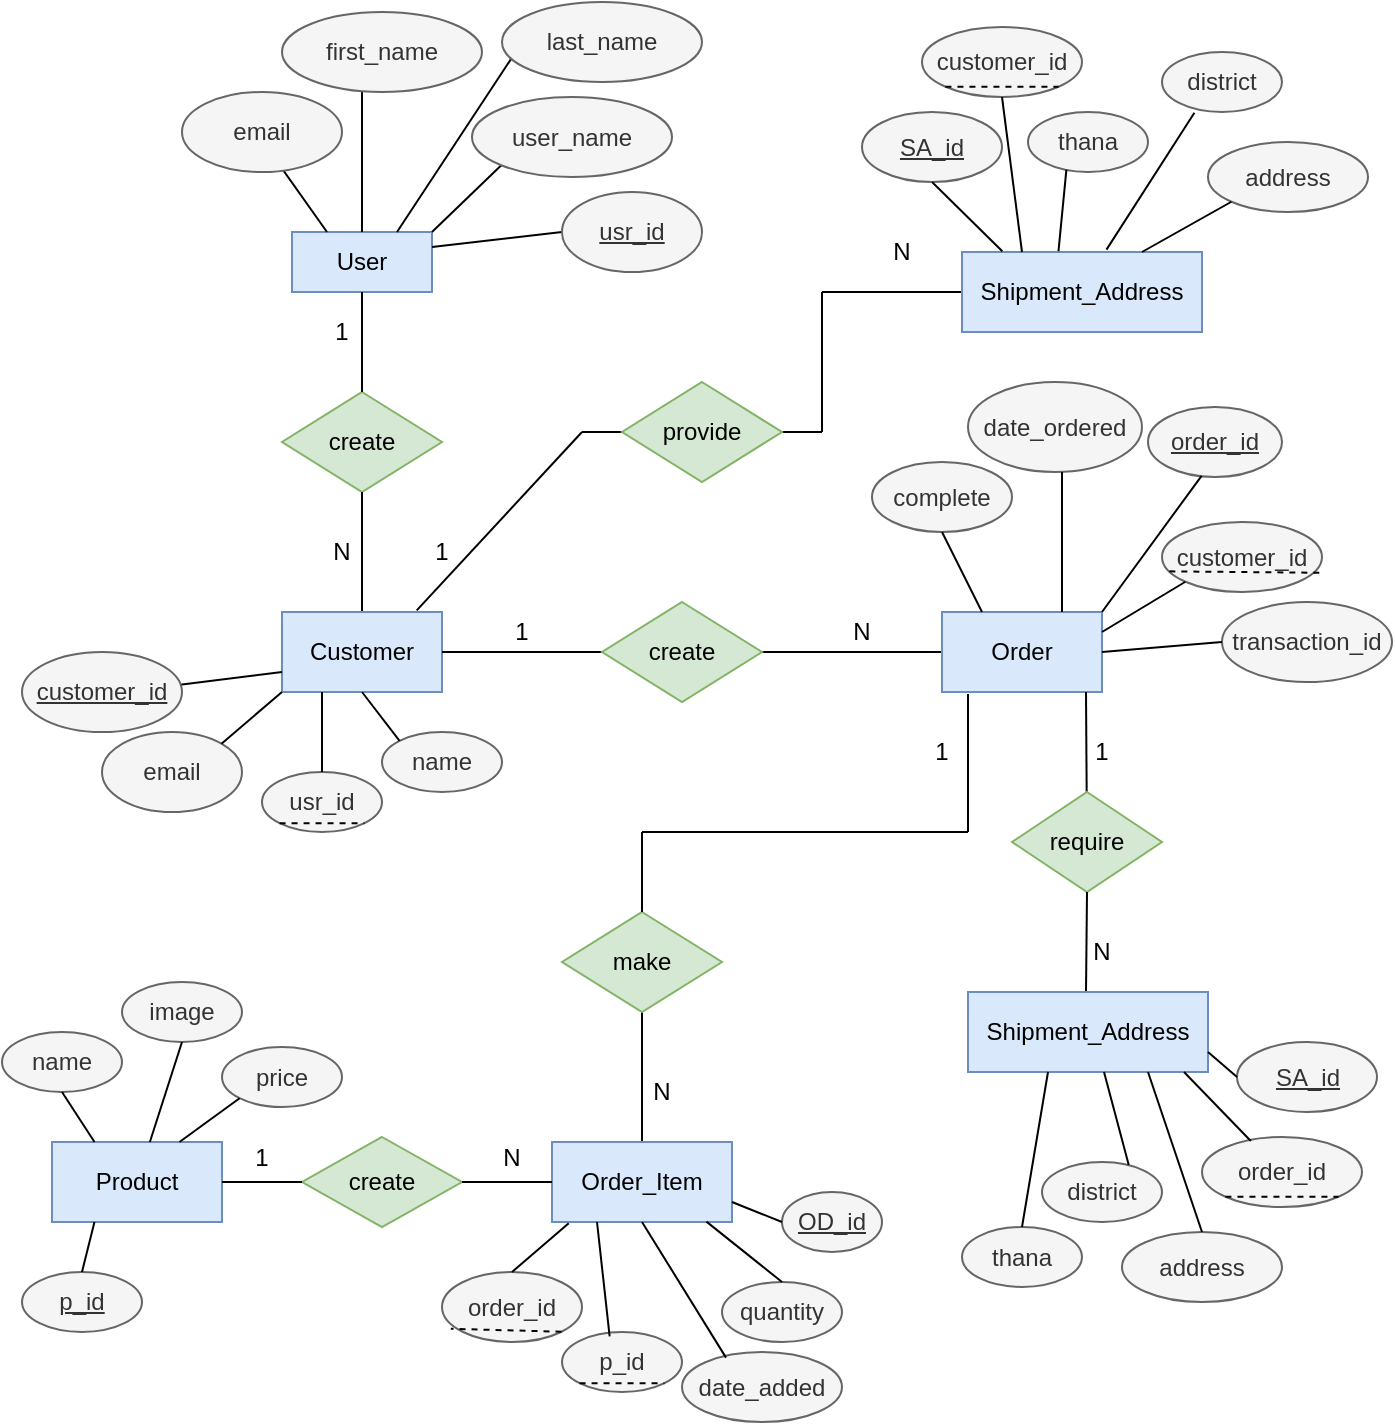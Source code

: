 <mxfile version="13.4.1" type="device"><diagram id="MTfT78gvkLOIhLYotjMq" name="Page-1"><mxGraphModel dx="2207" dy="617" grid="1" gridSize="10" guides="1" tooltips="1" connect="1" arrows="1" fold="1" page="1" pageScale="1" pageWidth="1169" pageHeight="827" math="0" shadow="0"><root><mxCell id="0"/><mxCell id="1" parent="0"/><mxCell id="4r7Ci570zD2fC2gwGrl5-1" value="User" style="rounded=0;whiteSpace=wrap;html=1;fillColor=#dae8fc;strokeColor=#6c8ebf;" parent="1" vertex="1"><mxGeometry x="65" y="140" width="70" height="30" as="geometry"/></mxCell><mxCell id="4r7Ci570zD2fC2gwGrl5-2" value="" style="endArrow=none;html=1;entryX=0;entryY=1;entryDx=0;entryDy=0;exitX=1;exitY=0;exitDx=0;exitDy=0;" parent="1" source="4r7Ci570zD2fC2gwGrl5-1" target="4r7Ci570zD2fC2gwGrl5-3" edge="1"><mxGeometry width="50" height="50" relative="1" as="geometry"><mxPoint x="110" y="120" as="sourcePoint"/><mxPoint x="160" y="100" as="targetPoint"/></mxGeometry></mxCell><mxCell id="4r7Ci570zD2fC2gwGrl5-3" value="user_name" style="ellipse;whiteSpace=wrap;html=1;fillColor=#f5f5f5;strokeColor=#666666;fontColor=#333333;" parent="1" vertex="1"><mxGeometry x="155" y="72.5" width="100" height="40" as="geometry"/></mxCell><mxCell id="4r7Ci570zD2fC2gwGrl5-4" value="" style="endArrow=none;html=1;exitX=0.5;exitY=0;exitDx=0;exitDy=0;" parent="1" source="4r7Ci570zD2fC2gwGrl5-1" edge="1"><mxGeometry width="50" height="50" relative="1" as="geometry"><mxPoint x="400" y="240" as="sourcePoint"/><mxPoint x="100" y="60" as="targetPoint"/></mxGeometry></mxCell><mxCell id="4r7Ci570zD2fC2gwGrl5-5" value="first_name" style="ellipse;whiteSpace=wrap;html=1;fillColor=#f5f5f5;strokeColor=#666666;fontColor=#333333;" parent="1" vertex="1"><mxGeometry x="60" y="30" width="100" height="40" as="geometry"/></mxCell><mxCell id="4r7Ci570zD2fC2gwGrl5-6" value="" style="endArrow=none;html=1;exitX=0.75;exitY=0;exitDx=0;exitDy=0;" parent="1" source="4r7Ci570zD2fC2gwGrl5-1" edge="1"><mxGeometry width="50" height="50" relative="1" as="geometry"><mxPoint x="100" y="120" as="sourcePoint"/><mxPoint x="190" y="30" as="targetPoint"/></mxGeometry></mxCell><mxCell id="4r7Ci570zD2fC2gwGrl5-7" value="last_name" style="ellipse;whiteSpace=wrap;html=1;fillColor=#f5f5f5;strokeColor=#666666;fontColor=#333333;" parent="1" vertex="1"><mxGeometry x="170" y="25" width="100" height="40" as="geometry"/></mxCell><mxCell id="4r7Ci570zD2fC2gwGrl5-8" value="" style="endArrow=none;html=1;exitX=0.25;exitY=0;exitDx=0;exitDy=0;" parent="1" source="4r7Ci570zD2fC2gwGrl5-1" edge="1"><mxGeometry width="50" height="50" relative="1" as="geometry"><mxPoint x="400" y="240" as="sourcePoint"/><mxPoint x="40" y="80" as="targetPoint"/></mxGeometry></mxCell><mxCell id="4r7Ci570zD2fC2gwGrl5-9" value="email" style="ellipse;whiteSpace=wrap;html=1;fillColor=#f5f5f5;strokeColor=#666666;fontColor=#333333;" parent="1" vertex="1"><mxGeometry x="10" y="70" width="80" height="40" as="geometry"/></mxCell><mxCell id="4r7Ci570zD2fC2gwGrl5-11" value="create" style="rhombus;whiteSpace=wrap;html=1;fillColor=#d5e8d4;strokeColor=#82b366;" parent="1" vertex="1"><mxGeometry x="60" y="220" width="80" height="50" as="geometry"/></mxCell><mxCell id="4r7Ci570zD2fC2gwGrl5-13" value="" style="endArrow=none;html=1;entryX=0.5;entryY=1;entryDx=0;entryDy=0;" parent="1" target="4r7Ci570zD2fC2gwGrl5-11" edge="1"><mxGeometry width="50" height="50" relative="1" as="geometry"><mxPoint x="100" y="340" as="sourcePoint"/><mxPoint x="120" y="290" as="targetPoint"/></mxGeometry></mxCell><mxCell id="4r7Ci570zD2fC2gwGrl5-14" value="Customer" style="rounded=0;whiteSpace=wrap;html=1;fillColor=#dae8fc;strokeColor=#6c8ebf;" parent="1" vertex="1"><mxGeometry x="60" y="330" width="80" height="40" as="geometry"/></mxCell><mxCell id="4r7Ci570zD2fC2gwGrl5-15" value="" style="endArrow=none;html=1;exitX=1;exitY=0.25;exitDx=0;exitDy=0;" parent="1" source="4r7Ci570zD2fC2gwGrl5-1" edge="1"><mxGeometry width="50" height="50" relative="1" as="geometry"><mxPoint x="140" y="180" as="sourcePoint"/><mxPoint x="200" y="140" as="targetPoint"/></mxGeometry></mxCell><mxCell id="4r7Ci570zD2fC2gwGrl5-16" value="&lt;u&gt;usr_id&lt;/u&gt;" style="ellipse;whiteSpace=wrap;html=1;fillColor=#f5f5f5;strokeColor=#666666;fontColor=#333333;" parent="1" vertex="1"><mxGeometry x="200" y="120" width="70" height="40" as="geometry"/></mxCell><mxCell id="4r7Ci570zD2fC2gwGrl5-123" value="1" style="text;html=1;strokeColor=none;fillColor=none;align=center;verticalAlign=middle;whiteSpace=wrap;rounded=0;" parent="1" vertex="1"><mxGeometry x="120" y="290" width="40" height="20" as="geometry"/></mxCell><mxCell id="4r7Ci570zD2fC2gwGrl5-24" value="N" style="text;html=1;strokeColor=none;fillColor=none;align=center;verticalAlign=middle;whiteSpace=wrap;rounded=0;" parent="1" vertex="1"><mxGeometry x="70" y="290" width="40" height="20" as="geometry"/></mxCell><mxCell id="4r7Ci570zD2fC2gwGrl5-25" value="usr_id" style="ellipse;whiteSpace=wrap;html=1;fillColor=#f5f5f5;strokeColor=#666666;fontColor=#333333;" parent="1" vertex="1"><mxGeometry x="50" y="410" width="60" height="30" as="geometry"/></mxCell><mxCell id="4r7Ci570zD2fC2gwGrl5-26" value="name" style="ellipse;whiteSpace=wrap;html=1;fillColor=#f5f5f5;strokeColor=#666666;fontColor=#333333;" parent="1" vertex="1"><mxGeometry x="110" y="390" width="60" height="30" as="geometry"/></mxCell><mxCell id="4r7Ci570zD2fC2gwGrl5-28" value="" style="endArrow=none;dashed=1;html=1;entryX=1;entryY=1;entryDx=0;entryDy=0;exitX=0;exitY=1;exitDx=0;exitDy=0;" parent="1" source="4r7Ci570zD2fC2gwGrl5-25" target="4r7Ci570zD2fC2gwGrl5-25" edge="1"><mxGeometry width="50" height="50" relative="1" as="geometry"><mxPoint x="40" y="440" as="sourcePoint"/><mxPoint x="90" y="440" as="targetPoint"/></mxGeometry></mxCell><mxCell id="4r7Ci570zD2fC2gwGrl5-29" value="" style="endArrow=none;html=1;entryX=0.25;entryY=1;entryDx=0;entryDy=0;exitX=0.5;exitY=0;exitDx=0;exitDy=0;" parent="1" source="4r7Ci570zD2fC2gwGrl5-25" target="4r7Ci570zD2fC2gwGrl5-14" edge="1"><mxGeometry width="50" height="50" relative="1" as="geometry"><mxPoint x="400" y="340" as="sourcePoint"/><mxPoint x="450" y="290" as="targetPoint"/></mxGeometry></mxCell><mxCell id="4r7Ci570zD2fC2gwGrl5-30" value="" style="endArrow=none;html=1;entryX=0.5;entryY=1;entryDx=0;entryDy=0;exitX=0;exitY=0;exitDx=0;exitDy=0;" parent="1" source="4r7Ci570zD2fC2gwGrl5-26" target="4r7Ci570zD2fC2gwGrl5-14" edge="1"><mxGeometry width="50" height="50" relative="1" as="geometry"><mxPoint x="90" y="420" as="sourcePoint"/><mxPoint x="140" y="370" as="targetPoint"/></mxGeometry></mxCell><mxCell id="4r7Ci570zD2fC2gwGrl5-31" value="email" style="ellipse;whiteSpace=wrap;html=1;fillColor=#f5f5f5;strokeColor=#666666;fontColor=#333333;" parent="1" vertex="1"><mxGeometry x="-30" y="390" width="70" height="40" as="geometry"/></mxCell><mxCell id="4r7Ci570zD2fC2gwGrl5-32" value="" style="endArrow=none;html=1;entryX=0;entryY=1;entryDx=0;entryDy=0;exitX=1;exitY=0;exitDx=0;exitDy=0;" parent="1" source="4r7Ci570zD2fC2gwGrl5-31" target="4r7Ci570zD2fC2gwGrl5-14" edge="1"><mxGeometry width="50" height="50" relative="1" as="geometry"><mxPoint x="400" y="340" as="sourcePoint"/><mxPoint x="450" y="290" as="targetPoint"/></mxGeometry></mxCell><mxCell id="4r7Ci570zD2fC2gwGrl5-33" value="" style="endArrow=none;html=1;entryX=1;entryY=0.5;entryDx=0;entryDy=0;" parent="1" target="4r7Ci570zD2fC2gwGrl5-14" edge="1"><mxGeometry width="50" height="50" relative="1" as="geometry"><mxPoint x="400" y="350" as="sourcePoint"/><mxPoint x="450" y="390" as="targetPoint"/></mxGeometry></mxCell><mxCell id="4r7Ci570zD2fC2gwGrl5-34" value="create" style="rhombus;whiteSpace=wrap;html=1;fillColor=#d5e8d4;strokeColor=#82b366;" parent="1" vertex="1"><mxGeometry x="220" y="325" width="80" height="50" as="geometry"/></mxCell><mxCell id="4r7Ci570zD2fC2gwGrl5-35" value="1" style="text;html=1;strokeColor=none;fillColor=none;align=center;verticalAlign=middle;whiteSpace=wrap;rounded=0;" parent="1" vertex="1"><mxGeometry x="160" y="330" width="40" height="20" as="geometry"/></mxCell><mxCell id="4r7Ci570zD2fC2gwGrl5-36" value="N" style="text;html=1;strokeColor=none;fillColor=none;align=center;verticalAlign=middle;whiteSpace=wrap;rounded=0;" parent="1" vertex="1"><mxGeometry x="330" y="330" width="40" height="20" as="geometry"/></mxCell><mxCell id="4r7Ci570zD2fC2gwGrl5-37" value="Order" style="rounded=0;whiteSpace=wrap;html=1;fillColor=#dae8fc;strokeColor=#6c8ebf;" parent="1" vertex="1"><mxGeometry x="390" y="330" width="80" height="40" as="geometry"/></mxCell><mxCell id="4r7Ci570zD2fC2gwGrl5-38" value="" style="endArrow=none;html=1;entryX=0;entryY=0.75;entryDx=0;entryDy=0;" parent="1" target="4r7Ci570zD2fC2gwGrl5-14" edge="1"><mxGeometry width="50" height="50" relative="1" as="geometry"><mxPoint x="-20" y="370" as="sourcePoint"/><mxPoint x="450" y="390" as="targetPoint"/></mxGeometry></mxCell><mxCell id="4r7Ci570zD2fC2gwGrl5-39" value="&lt;u&gt;customer_id&lt;/u&gt;" style="ellipse;whiteSpace=wrap;html=1;fillColor=#f5f5f5;strokeColor=#666666;fontColor=#333333;" parent="1" vertex="1"><mxGeometry x="-70" y="350" width="80" height="40" as="geometry"/></mxCell><mxCell id="4r7Ci570zD2fC2gwGrl5-40" value="customer_id" style="ellipse;whiteSpace=wrap;html=1;fillColor=#f5f5f5;strokeColor=#666666;fontColor=#333333;" parent="1" vertex="1"><mxGeometry x="500" y="285" width="80" height="35" as="geometry"/></mxCell><mxCell id="4r7Ci570zD2fC2gwGrl5-41" value="" style="endArrow=none;dashed=1;html=1;entryX=0.983;entryY=0.725;entryDx=0;entryDy=0;entryPerimeter=0;exitX=0.046;exitY=0.705;exitDx=0;exitDy=0;exitPerimeter=0;" parent="1" source="4r7Ci570zD2fC2gwGrl5-40" target="4r7Ci570zD2fC2gwGrl5-40" edge="1"><mxGeometry width="50" height="50" relative="1" as="geometry"><mxPoint x="400" y="340" as="sourcePoint"/><mxPoint x="450" y="290" as="targetPoint"/></mxGeometry></mxCell><mxCell id="4r7Ci570zD2fC2gwGrl5-42" value="" style="endArrow=none;html=1;entryX=0;entryY=1;entryDx=0;entryDy=0;exitX=1;exitY=0.25;exitDx=0;exitDy=0;" parent="1" source="4r7Ci570zD2fC2gwGrl5-37" target="4r7Ci570zD2fC2gwGrl5-40" edge="1"><mxGeometry width="50" height="50" relative="1" as="geometry"><mxPoint x="400" y="340" as="sourcePoint"/><mxPoint x="450" y="290" as="targetPoint"/></mxGeometry></mxCell><mxCell id="4r7Ci570zD2fC2gwGrl5-43" value="&lt;u&gt;order_id&lt;/u&gt;" style="ellipse;whiteSpace=wrap;html=1;fillColor=#f5f5f5;strokeColor=#666666;fontColor=#333333;" parent="1" vertex="1"><mxGeometry x="493" y="227.5" width="67" height="35" as="geometry"/></mxCell><mxCell id="4r7Ci570zD2fC2gwGrl5-44" value="" style="endArrow=none;html=1;entryX=0.4;entryY=0.983;entryDx=0;entryDy=0;entryPerimeter=0;exitX=1;exitY=0;exitDx=0;exitDy=0;" parent="1" source="4r7Ci570zD2fC2gwGrl5-37" target="4r7Ci570zD2fC2gwGrl5-43" edge="1"><mxGeometry width="50" height="50" relative="1" as="geometry"><mxPoint x="400" y="340" as="sourcePoint"/><mxPoint x="450" y="290" as="targetPoint"/></mxGeometry></mxCell><mxCell id="4r7Ci570zD2fC2gwGrl5-45" value="date_ordered" style="ellipse;whiteSpace=wrap;html=1;fillColor=#f5f5f5;strokeColor=#666666;fontColor=#333333;direction=south;" parent="1" vertex="1"><mxGeometry x="403" y="215" width="87" height="45" as="geometry"/></mxCell><mxCell id="4r7Ci570zD2fC2gwGrl5-46" value="" style="endArrow=none;html=1;exitX=0.75;exitY=0;exitDx=0;exitDy=0;" parent="1" source="4r7Ci570zD2fC2gwGrl5-37" edge="1"><mxGeometry width="50" height="50" relative="1" as="geometry"><mxPoint x="400" y="340" as="sourcePoint"/><mxPoint x="450" y="260" as="targetPoint"/></mxGeometry></mxCell><mxCell id="4r7Ci570zD2fC2gwGrl5-47" value="complete" style="ellipse;whiteSpace=wrap;html=1;fillColor=#f5f5f5;strokeColor=#666666;fontColor=#333333;" parent="1" vertex="1"><mxGeometry x="355" y="255" width="70" height="35" as="geometry"/></mxCell><mxCell id="4r7Ci570zD2fC2gwGrl5-48" value="" style="endArrow=none;html=1;entryX=0.5;entryY=1;entryDx=0;entryDy=0;exitX=0.25;exitY=0;exitDx=0;exitDy=0;" parent="1" source="4r7Ci570zD2fC2gwGrl5-37" target="4r7Ci570zD2fC2gwGrl5-47" edge="1"><mxGeometry width="50" height="50" relative="1" as="geometry"><mxPoint x="510" y="460" as="sourcePoint"/><mxPoint x="560" y="410" as="targetPoint"/></mxGeometry></mxCell><mxCell id="4r7Ci570zD2fC2gwGrl5-51" value="transaction_id" style="ellipse;whiteSpace=wrap;html=1;fillColor=#f5f5f5;strokeColor=#666666;fontColor=#333333;" parent="1" vertex="1"><mxGeometry x="530" y="325" width="85" height="40" as="geometry"/></mxCell><mxCell id="4r7Ci570zD2fC2gwGrl5-52" value="" style="endArrow=none;html=1;entryX=0;entryY=0.5;entryDx=0;entryDy=0;exitX=1;exitY=0.5;exitDx=0;exitDy=0;" parent="1" source="4r7Ci570zD2fC2gwGrl5-37" target="4r7Ci570zD2fC2gwGrl5-51" edge="1"><mxGeometry width="50" height="50" relative="1" as="geometry"><mxPoint x="400" y="340" as="sourcePoint"/><mxPoint x="450" y="290" as="targetPoint"/></mxGeometry></mxCell><mxCell id="4r7Ci570zD2fC2gwGrl5-53" value="" style="endArrow=none;html=1;" parent="1" source="4r7Ci570zD2fC2gwGrl5-54" edge="1"><mxGeometry width="50" height="50" relative="1" as="geometry"><mxPoint x="462" y="520" as="sourcePoint"/><mxPoint x="462" y="370" as="targetPoint"/></mxGeometry></mxCell><mxCell id="4r7Ci570zD2fC2gwGrl5-54" value="require" style="rhombus;whiteSpace=wrap;html=1;fillColor=#d5e8d4;strokeColor=#82b366;" parent="1" vertex="1"><mxGeometry x="425" y="420" width="75" height="50" as="geometry"/></mxCell><mxCell id="4r7Ci570zD2fC2gwGrl5-55" value="" style="endArrow=none;html=1;entryX=0.5;entryY=1;entryDx=0;entryDy=0;" parent="1" target="4r7Ci570zD2fC2gwGrl5-54" edge="1"><mxGeometry width="50" height="50" relative="1" as="geometry"><mxPoint x="462" y="520" as="sourcePoint"/><mxPoint x="462.4" y="372.4" as="targetPoint"/></mxGeometry></mxCell><mxCell id="4r7Ci570zD2fC2gwGrl5-56" value="1" style="text;html=1;strokeColor=none;fillColor=none;align=center;verticalAlign=middle;whiteSpace=wrap;rounded=0;" parent="1" vertex="1"><mxGeometry x="450" y="390" width="40" height="20" as="geometry"/></mxCell><mxCell id="4r7Ci570zD2fC2gwGrl5-57" value="N" style="text;html=1;strokeColor=none;fillColor=none;align=center;verticalAlign=middle;whiteSpace=wrap;rounded=0;" parent="1" vertex="1"><mxGeometry x="450" y="490" width="40" height="20" as="geometry"/></mxCell><mxCell id="4r7Ci570zD2fC2gwGrl5-58" value="Shipment_Address" style="rounded=0;whiteSpace=wrap;html=1;fillColor=#dae8fc;strokeColor=#6c8ebf;" parent="1" vertex="1"><mxGeometry x="403" y="520" width="120" height="40" as="geometry"/></mxCell><mxCell id="4r7Ci570zD2fC2gwGrl5-60" value="order_id" style="ellipse;whiteSpace=wrap;html=1;fillColor=#f5f5f5;strokeColor=#666666;fontColor=#333333;" parent="1" vertex="1"><mxGeometry x="520" y="592.5" width="80" height="35" as="geometry"/></mxCell><mxCell id="4r7Ci570zD2fC2gwGrl5-61" value="" style="endArrow=none;dashed=1;html=1;entryX=1;entryY=1;entryDx=0;entryDy=0;exitX=0;exitY=1;exitDx=0;exitDy=0;" parent="1" source="4r7Ci570zD2fC2gwGrl5-60" target="4r7Ci570zD2fC2gwGrl5-60" edge="1"><mxGeometry width="50" height="50" relative="1" as="geometry"><mxPoint x="620" y="700" as="sourcePoint"/><mxPoint x="670" y="650" as="targetPoint"/></mxGeometry></mxCell><mxCell id="4r7Ci570zD2fC2gwGrl5-62" value="" style="endArrow=none;html=1;entryX=0.305;entryY=0.057;entryDx=0;entryDy=0;entryPerimeter=0;" parent="1" target="4r7Ci570zD2fC2gwGrl5-60" edge="1"><mxGeometry width="50" height="50" relative="1" as="geometry"><mxPoint x="511" y="560" as="sourcePoint"/><mxPoint x="540" y="600" as="targetPoint"/></mxGeometry></mxCell><mxCell id="4r7Ci570zD2fC2gwGrl5-65" value="address" style="ellipse;whiteSpace=wrap;html=1;fillColor=#f5f5f5;strokeColor=#666666;fontColor=#333333;" parent="1" vertex="1"><mxGeometry x="480" y="640" width="80" height="35" as="geometry"/></mxCell><mxCell id="4r7Ci570zD2fC2gwGrl5-66" value="" style="endArrow=none;html=1;entryX=0.75;entryY=1;entryDx=0;entryDy=0;exitX=0.5;exitY=0;exitDx=0;exitDy=0;" parent="1" source="4r7Ci570zD2fC2gwGrl5-65" target="4r7Ci570zD2fC2gwGrl5-58" edge="1"><mxGeometry width="50" height="50" relative="1" as="geometry"><mxPoint x="470" y="610" as="sourcePoint"/><mxPoint x="520" y="560" as="targetPoint"/></mxGeometry></mxCell><mxCell id="4r7Ci570zD2fC2gwGrl5-67" value="&lt;u&gt;SA_id&lt;/u&gt;" style="ellipse;whiteSpace=wrap;html=1;fillColor=#f5f5f5;strokeColor=#666666;fontColor=#333333;" parent="1" vertex="1"><mxGeometry x="537.5" y="545" width="70" height="35" as="geometry"/></mxCell><mxCell id="4r7Ci570zD2fC2gwGrl5-68" value="" style="endArrow=none;html=1;entryX=0;entryY=0.5;entryDx=0;entryDy=0;exitX=1;exitY=0.75;exitDx=0;exitDy=0;" parent="1" source="4r7Ci570zD2fC2gwGrl5-58" target="4r7Ci570zD2fC2gwGrl5-67" edge="1"><mxGeometry width="50" height="50" relative="1" as="geometry"><mxPoint x="540" y="610" as="sourcePoint"/><mxPoint x="590" y="560" as="targetPoint"/></mxGeometry></mxCell><mxCell id="4r7Ci570zD2fC2gwGrl5-69" value="district" style="ellipse;whiteSpace=wrap;html=1;fillColor=#f5f5f5;strokeColor=#666666;fontColor=#333333;" parent="1" vertex="1"><mxGeometry x="440" y="605" width="60" height="30" as="geometry"/></mxCell><mxCell id="4r7Ci570zD2fC2gwGrl5-70" value="" style="endArrow=none;html=1;exitX=0.723;exitY=0.05;exitDx=0;exitDy=0;exitPerimeter=0;" parent="1" source="4r7Ci570zD2fC2gwGrl5-69" edge="1"><mxGeometry width="50" height="50" relative="1" as="geometry"><mxPoint x="440" y="610" as="sourcePoint"/><mxPoint x="471" y="560" as="targetPoint"/></mxGeometry></mxCell><mxCell id="4r7Ci570zD2fC2gwGrl5-71" value="thana" style="ellipse;whiteSpace=wrap;html=1;fillColor=#f5f5f5;strokeColor=#666666;fontColor=#333333;" parent="1" vertex="1"><mxGeometry x="400" y="637.5" width="60" height="30" as="geometry"/></mxCell><mxCell id="4r7Ci570zD2fC2gwGrl5-72" value="" style="endArrow=none;html=1;exitX=0.5;exitY=0;exitDx=0;exitDy=0;" parent="1" source="4r7Ci570zD2fC2gwGrl5-71" edge="1"><mxGeometry width="50" height="50" relative="1" as="geometry"><mxPoint x="410" y="610" as="sourcePoint"/><mxPoint x="443" y="560" as="targetPoint"/></mxGeometry></mxCell><mxCell id="4r7Ci570zD2fC2gwGrl5-73" value="" style="endArrow=none;html=1;" parent="1" edge="1"><mxGeometry width="50" height="50" relative="1" as="geometry"><mxPoint x="403" y="440" as="sourcePoint"/><mxPoint x="403" y="371" as="targetPoint"/></mxGeometry></mxCell><mxCell id="4r7Ci570zD2fC2gwGrl5-74" value="" style="endArrow=none;html=1;" parent="1" edge="1"><mxGeometry width="50" height="50" relative="1" as="geometry"><mxPoint x="240" y="440" as="sourcePoint"/><mxPoint x="403" y="440" as="targetPoint"/></mxGeometry></mxCell><mxCell id="4r7Ci570zD2fC2gwGrl5-75" value="" style="endArrow=none;html=1;" parent="1" edge="1"><mxGeometry width="50" height="50" relative="1" as="geometry"><mxPoint x="240" y="600" as="sourcePoint"/><mxPoint x="240" y="480" as="targetPoint"/></mxGeometry></mxCell><mxCell id="4r7Ci570zD2fC2gwGrl5-76" value="make" style="rhombus;whiteSpace=wrap;html=1;fillColor=#d5e8d4;strokeColor=#82b366;" parent="1" vertex="1"><mxGeometry x="200" y="480" width="80" height="50" as="geometry"/></mxCell><mxCell id="4r7Ci570zD2fC2gwGrl5-77" value="" style="endArrow=none;html=1;exitX=0.5;exitY=0;exitDx=0;exitDy=0;" parent="1" source="4r7Ci570zD2fC2gwGrl5-76" edge="1"><mxGeometry width="50" height="50" relative="1" as="geometry"><mxPoint x="400" y="580" as="sourcePoint"/><mxPoint x="240" y="440" as="targetPoint"/></mxGeometry></mxCell><mxCell id="4r7Ci570zD2fC2gwGrl5-78" value="Order_Item" style="rounded=0;whiteSpace=wrap;html=1;fillColor=#dae8fc;strokeColor=#6c8ebf;" parent="1" vertex="1"><mxGeometry x="195" y="595" width="90" height="40" as="geometry"/></mxCell><mxCell id="4r7Ci570zD2fC2gwGrl5-79" value="order_id" style="ellipse;whiteSpace=wrap;html=1;fillColor=#f5f5f5;strokeColor=#666666;fontColor=#333333;" parent="1" vertex="1"><mxGeometry x="140" y="660" width="70" height="35" as="geometry"/></mxCell><mxCell id="4r7Ci570zD2fC2gwGrl5-81" value="" style="endArrow=none;dashed=1;html=1;exitX=1;exitY=1;exitDx=0;exitDy=0;entryX=0.063;entryY=0.811;entryDx=0;entryDy=0;entryPerimeter=0;" parent="1" source="4r7Ci570zD2fC2gwGrl5-79" target="4r7Ci570zD2fC2gwGrl5-79" edge="1"><mxGeometry width="50" height="50" relative="1" as="geometry"><mxPoint x="400" y="580" as="sourcePoint"/><mxPoint x="450" y="530" as="targetPoint"/></mxGeometry></mxCell><mxCell id="4r7Ci570zD2fC2gwGrl5-82" value="" style="endArrow=none;html=1;entryX=0.5;entryY=0;entryDx=0;entryDy=0;exitX=0.093;exitY=1.015;exitDx=0;exitDy=0;exitPerimeter=0;" parent="1" source="4r7Ci570zD2fC2gwGrl5-78" target="4r7Ci570zD2fC2gwGrl5-79" edge="1"><mxGeometry width="50" height="50" relative="1" as="geometry"><mxPoint x="211" y="632" as="sourcePoint"/><mxPoint x="450" y="530" as="targetPoint"/></mxGeometry></mxCell><mxCell id="4r7Ci570zD2fC2gwGrl5-83" value="p_id" style="ellipse;whiteSpace=wrap;html=1;fillColor=#f5f5f5;strokeColor=#666666;fontColor=#333333;" parent="1" vertex="1"><mxGeometry x="200" y="690" width="60" height="30" as="geometry"/></mxCell><mxCell id="4r7Ci570zD2fC2gwGrl5-84" value="" style="endArrow=none;html=1;entryX=0.25;entryY=1;entryDx=0;entryDy=0;exitX=0.397;exitY=0.073;exitDx=0;exitDy=0;exitPerimeter=0;" parent="1" source="4r7Ci570zD2fC2gwGrl5-83" target="4r7Ci570zD2fC2gwGrl5-78" edge="1"><mxGeometry width="50" height="50" relative="1" as="geometry"><mxPoint x="400" y="580" as="sourcePoint"/><mxPoint x="450" y="530" as="targetPoint"/></mxGeometry></mxCell><mxCell id="4r7Ci570zD2fC2gwGrl5-85" value="quantity" style="ellipse;whiteSpace=wrap;html=1;fillColor=#f5f5f5;strokeColor=#666666;fontColor=#333333;" parent="1" vertex="1"><mxGeometry x="280" y="665" width="60" height="30" as="geometry"/></mxCell><mxCell id="4r7Ci570zD2fC2gwGrl5-86" value="" style="endArrow=none;html=1;entryX=0.858;entryY=0.995;entryDx=0;entryDy=0;entryPerimeter=0;exitX=0.5;exitY=0;exitDx=0;exitDy=0;" parent="1" source="4r7Ci570zD2fC2gwGrl5-85" target="4r7Ci570zD2fC2gwGrl5-78" edge="1"><mxGeometry width="50" height="50" relative="1" as="geometry"><mxPoint x="400" y="580" as="sourcePoint"/><mxPoint x="450" y="530" as="targetPoint"/></mxGeometry></mxCell><mxCell id="4r7Ci570zD2fC2gwGrl5-87" value="date_added" style="ellipse;whiteSpace=wrap;html=1;fillColor=#f5f5f5;strokeColor=#666666;fontColor=#333333;" parent="1" vertex="1"><mxGeometry x="260" y="700" width="80" height="35" as="geometry"/></mxCell><mxCell id="4r7Ci570zD2fC2gwGrl5-88" value="" style="endArrow=none;html=1;exitX=0.5;exitY=1;exitDx=0;exitDy=0;entryX=0.275;entryY=0.08;entryDx=0;entryDy=0;entryPerimeter=0;" parent="1" source="4r7Ci570zD2fC2gwGrl5-78" target="4r7Ci570zD2fC2gwGrl5-87" edge="1"><mxGeometry width="50" height="50" relative="1" as="geometry"><mxPoint x="400" y="680" as="sourcePoint"/><mxPoint x="450" y="630" as="targetPoint"/></mxGeometry></mxCell><mxCell id="4r7Ci570zD2fC2gwGrl5-89" value="Product" style="rounded=0;whiteSpace=wrap;html=1;fillColor=#dae8fc;strokeColor=#6c8ebf;" parent="1" vertex="1"><mxGeometry x="-55" y="595" width="85" height="40" as="geometry"/></mxCell><mxCell id="4r7Ci570zD2fC2gwGrl5-90" value="create" style="rhombus;whiteSpace=wrap;html=1;fillColor=#d5e8d4;strokeColor=#82b366;" parent="1" vertex="1"><mxGeometry x="70" y="592.5" width="80" height="45" as="geometry"/></mxCell><mxCell id="4r7Ci570zD2fC2gwGrl5-91" value="" style="endArrow=none;html=1;exitX=0;exitY=0.5;exitDx=0;exitDy=0;entryX=1;entryY=0.5;entryDx=0;entryDy=0;" parent="1" source="4r7Ci570zD2fC2gwGrl5-90" target="4r7Ci570zD2fC2gwGrl5-89" edge="1"><mxGeometry width="50" height="50" relative="1" as="geometry"><mxPoint x="400" y="680" as="sourcePoint"/><mxPoint x="450" y="630" as="targetPoint"/></mxGeometry></mxCell><mxCell id="4r7Ci570zD2fC2gwGrl5-92" value="" style="endArrow=none;html=1;exitX=0;exitY=0.5;exitDx=0;exitDy=0;entryX=1;entryY=0.5;entryDx=0;entryDy=0;" parent="1" source="4r7Ci570zD2fC2gwGrl5-78" target="4r7Ci570zD2fC2gwGrl5-90" edge="1"><mxGeometry width="50" height="50" relative="1" as="geometry"><mxPoint x="400" y="680" as="sourcePoint"/><mxPoint x="450" y="630" as="targetPoint"/></mxGeometry></mxCell><mxCell id="4r7Ci570zD2fC2gwGrl5-94" value="1" style="text;html=1;strokeColor=none;fillColor=none;align=center;verticalAlign=middle;whiteSpace=wrap;rounded=0;" parent="1" vertex="1"><mxGeometry x="30" y="593" width="40" height="20" as="geometry"/></mxCell><mxCell id="4r7Ci570zD2fC2gwGrl5-95" value="N" style="text;html=1;strokeColor=none;fillColor=none;align=center;verticalAlign=middle;whiteSpace=wrap;rounded=0;" parent="1" vertex="1"><mxGeometry x="155" y="593" width="40" height="20" as="geometry"/></mxCell><mxCell id="4r7Ci570zD2fC2gwGrl5-96" value="name" style="ellipse;whiteSpace=wrap;html=1;fillColor=#f5f5f5;strokeColor=#666666;fontColor=#333333;" parent="1" vertex="1"><mxGeometry x="-80" y="540" width="60" height="30" as="geometry"/></mxCell><mxCell id="4r7Ci570zD2fC2gwGrl5-97" value="price" style="ellipse;whiteSpace=wrap;html=1;fillColor=#f5f5f5;strokeColor=#666666;fontColor=#333333;" parent="1" vertex="1"><mxGeometry x="30" y="547.5" width="60" height="30" as="geometry"/></mxCell><mxCell id="4r7Ci570zD2fC2gwGrl5-98" value="image" style="ellipse;whiteSpace=wrap;html=1;fillColor=#f5f5f5;strokeColor=#666666;fontColor=#333333;" parent="1" vertex="1"><mxGeometry x="-20" y="515" width="60" height="30" as="geometry"/></mxCell><mxCell id="4r7Ci570zD2fC2gwGrl5-99" value="" style="endArrow=none;html=1;entryX=0.5;entryY=1;entryDx=0;entryDy=0;exitX=0.25;exitY=0;exitDx=0;exitDy=0;" parent="1" source="4r7Ci570zD2fC2gwGrl5-89" target="4r7Ci570zD2fC2gwGrl5-96" edge="1"><mxGeometry width="50" height="50" relative="1" as="geometry"><mxPoint x="-60" y="760" as="sourcePoint"/><mxPoint x="-10" y="710" as="targetPoint"/></mxGeometry></mxCell><mxCell id="4r7Ci570zD2fC2gwGrl5-100" value="" style="endArrow=none;html=1;entryX=0.5;entryY=1;entryDx=0;entryDy=0;" parent="1" source="4r7Ci570zD2fC2gwGrl5-89" target="4r7Ci570zD2fC2gwGrl5-98" edge="1"><mxGeometry width="50" height="50" relative="1" as="geometry"><mxPoint y="630" as="sourcePoint"/><mxPoint x="50" y="580" as="targetPoint"/></mxGeometry></mxCell><mxCell id="4r7Ci570zD2fC2gwGrl5-101" value="" style="endArrow=none;html=1;entryX=0;entryY=1;entryDx=0;entryDy=0;exitX=0.75;exitY=0;exitDx=0;exitDy=0;" parent="1" source="4r7Ci570zD2fC2gwGrl5-89" target="4r7Ci570zD2fC2gwGrl5-97" edge="1"><mxGeometry width="50" height="50" relative="1" as="geometry"><mxPoint y="700" as="sourcePoint"/><mxPoint x="50" y="650" as="targetPoint"/></mxGeometry></mxCell><mxCell id="4r7Ci570zD2fC2gwGrl5-102" value="" style="endArrow=none;html=1;entryX=0.842;entryY=-0.02;entryDx=0;entryDy=0;entryPerimeter=0;" parent="1" target="4r7Ci570zD2fC2gwGrl5-14" edge="1"><mxGeometry width="50" height="50" relative="1" as="geometry"><mxPoint x="210" y="240" as="sourcePoint"/><mxPoint x="450" y="230" as="targetPoint"/></mxGeometry></mxCell><mxCell id="4r7Ci570zD2fC2gwGrl5-103" value="" style="endArrow=none;html=1;" parent="1" edge="1"><mxGeometry width="50" height="50" relative="1" as="geometry"><mxPoint x="210" y="240" as="sourcePoint"/><mxPoint x="330" y="240" as="targetPoint"/></mxGeometry></mxCell><mxCell id="4r7Ci570zD2fC2gwGrl5-104" value="" style="endArrow=none;html=1;" parent="1" edge="1"><mxGeometry width="50" height="50" relative="1" as="geometry"><mxPoint x="330" y="240" as="sourcePoint"/><mxPoint x="330" y="170" as="targetPoint"/></mxGeometry></mxCell><mxCell id="4r7Ci570zD2fC2gwGrl5-105" value="" style="endArrow=none;html=1;entryX=0;entryY=0.5;entryDx=0;entryDy=0;" parent="1" target="4r7Ci570zD2fC2gwGrl5-107" edge="1"><mxGeometry width="50" height="50" relative="1" as="geometry"><mxPoint x="330" y="170" as="sourcePoint"/><mxPoint x="400" y="160" as="targetPoint"/></mxGeometry></mxCell><mxCell id="4r7Ci570zD2fC2gwGrl5-106" value="provide" style="rhombus;whiteSpace=wrap;html=1;fillColor=#d5e8d4;strokeColor=#82b366;" parent="1" vertex="1"><mxGeometry x="230" y="215" width="80" height="50" as="geometry"/></mxCell><mxCell id="4r7Ci570zD2fC2gwGrl5-107" value="Shipment_Address" style="rounded=0;whiteSpace=wrap;html=1;fillColor=#dae8fc;strokeColor=#6c8ebf;" parent="1" vertex="1"><mxGeometry x="400" y="150" width="120" height="40" as="geometry"/></mxCell><mxCell id="4r7Ci570zD2fC2gwGrl5-108" value="&lt;u&gt;SA_id&lt;/u&gt;" style="ellipse;whiteSpace=wrap;html=1;fillColor=#f5f5f5;strokeColor=#666666;fontColor=#333333;" parent="1" vertex="1"><mxGeometry x="350" y="80" width="70" height="35" as="geometry"/></mxCell><mxCell id="4r7Ci570zD2fC2gwGrl5-109" value="customer_id" style="ellipse;whiteSpace=wrap;html=1;fillColor=#f5f5f5;strokeColor=#666666;fontColor=#333333;" parent="1" vertex="1"><mxGeometry x="380" y="37.5" width="80" height="35" as="geometry"/></mxCell><mxCell id="4r7Ci570zD2fC2gwGrl5-110" value="address" style="ellipse;whiteSpace=wrap;html=1;fillColor=#f5f5f5;strokeColor=#666666;fontColor=#333333;" parent="1" vertex="1"><mxGeometry x="523" y="95" width="80" height="35" as="geometry"/></mxCell><mxCell id="4r7Ci570zD2fC2gwGrl5-111" value="district" style="ellipse;whiteSpace=wrap;html=1;fillColor=#f5f5f5;strokeColor=#666666;fontColor=#333333;" parent="1" vertex="1"><mxGeometry x="500" y="50" width="60" height="30" as="geometry"/></mxCell><mxCell id="4r7Ci570zD2fC2gwGrl5-112" value="thana" style="ellipse;whiteSpace=wrap;html=1;fillColor=#f5f5f5;strokeColor=#666666;fontColor=#333333;" parent="1" vertex="1"><mxGeometry x="433" y="80" width="60" height="30" as="geometry"/></mxCell><mxCell id="4r7Ci570zD2fC2gwGrl5-113" value="" style="endArrow=none;dashed=1;html=1;entryX=1;entryY=1;entryDx=0;entryDy=0;exitX=0;exitY=1;exitDx=0;exitDy=0;" parent="1" source="4r7Ci570zD2fC2gwGrl5-109" target="4r7Ci570zD2fC2gwGrl5-109" edge="1"><mxGeometry width="50" height="50" relative="1" as="geometry"><mxPoint x="520" y="150" as="sourcePoint"/><mxPoint x="570" y="100" as="targetPoint"/></mxGeometry></mxCell><mxCell id="4r7Ci570zD2fC2gwGrl5-114" style="edgeStyle=orthogonalEdgeStyle;rounded=0;orthogonalLoop=1;jettySize=auto;html=1;exitX=0.5;exitY=1;exitDx=0;exitDy=0;" parent="1" source="4r7Ci570zD2fC2gwGrl5-111" target="4r7Ci570zD2fC2gwGrl5-111" edge="1"><mxGeometry relative="1" as="geometry"/></mxCell><mxCell id="4r7Ci570zD2fC2gwGrl5-115" value="" style="endArrow=none;html=1;entryX=0.5;entryY=1;entryDx=0;entryDy=0;exitX=0.168;exitY=-0.01;exitDx=0;exitDy=0;exitPerimeter=0;" parent="1" source="4r7Ci570zD2fC2gwGrl5-107" target="4r7Ci570zD2fC2gwGrl5-108" edge="1"><mxGeometry width="50" height="50" relative="1" as="geometry"><mxPoint x="400" y="180" as="sourcePoint"/><mxPoint x="450" y="130" as="targetPoint"/></mxGeometry></mxCell><mxCell id="4r7Ci570zD2fC2gwGrl5-117" value="" style="endArrow=none;html=1;entryX=0.5;entryY=1;entryDx=0;entryDy=0;exitX=0.25;exitY=0;exitDx=0;exitDy=0;" parent="1" source="4r7Ci570zD2fC2gwGrl5-107" target="4r7Ci570zD2fC2gwGrl5-109" edge="1"><mxGeometry width="50" height="50" relative="1" as="geometry"><mxPoint x="400" y="180" as="sourcePoint"/><mxPoint x="440" y="90" as="targetPoint"/></mxGeometry></mxCell><mxCell id="4r7Ci570zD2fC2gwGrl5-120" value="" style="endArrow=none;html=1;entryX=0.32;entryY=0.96;entryDx=0;entryDy=0;exitX=0.402;exitY=-0.01;exitDx=0;exitDy=0;exitPerimeter=0;entryPerimeter=0;" parent="1" source="4r7Ci570zD2fC2gwGrl5-107" target="4r7Ci570zD2fC2gwGrl5-112" edge="1"><mxGeometry width="50" height="50" relative="1" as="geometry"><mxPoint x="400" y="180" as="sourcePoint"/><mxPoint x="450" y="130" as="targetPoint"/></mxGeometry></mxCell><mxCell id="4r7Ci570zD2fC2gwGrl5-121" value="" style="endArrow=none;html=1;entryX=0.27;entryY=1.013;entryDx=0;entryDy=0;entryPerimeter=0;exitX=0.602;exitY=-0.03;exitDx=0;exitDy=0;exitPerimeter=0;" parent="1" source="4r7Ci570zD2fC2gwGrl5-107" target="4r7Ci570zD2fC2gwGrl5-111" edge="1"><mxGeometry width="50" height="50" relative="1" as="geometry"><mxPoint x="400" y="180" as="sourcePoint"/><mxPoint x="450" y="130" as="targetPoint"/></mxGeometry></mxCell><mxCell id="4r7Ci570zD2fC2gwGrl5-122" value="" style="endArrow=none;html=1;entryX=0;entryY=1;entryDx=0;entryDy=0;exitX=0.75;exitY=0;exitDx=0;exitDy=0;" parent="1" source="4r7Ci570zD2fC2gwGrl5-107" target="4r7Ci570zD2fC2gwGrl5-110" edge="1"><mxGeometry width="50" height="50" relative="1" as="geometry"><mxPoint x="505" y="147" as="sourcePoint"/><mxPoint x="450" y="130" as="targetPoint"/></mxGeometry></mxCell><mxCell id="4r7Ci570zD2fC2gwGrl5-125" value="N" style="text;html=1;strokeColor=none;fillColor=none;align=center;verticalAlign=middle;whiteSpace=wrap;rounded=0;" parent="1" vertex="1"><mxGeometry x="350" y="140" width="40" height="20" as="geometry"/></mxCell><mxCell id="4r7Ci570zD2fC2gwGrl5-130" value="" style="endArrow=none;html=1;exitX=0.5;exitY=0;exitDx=0;exitDy=0;entryX=0.5;entryY=1;entryDx=0;entryDy=0;" parent="1" source="4r7Ci570zD2fC2gwGrl5-11" target="4r7Ci570zD2fC2gwGrl5-1" edge="1"><mxGeometry width="50" height="50" relative="1" as="geometry"><mxPoint x="100" y="220" as="sourcePoint"/><mxPoint x="93.333" y="200" as="targetPoint"/></mxGeometry></mxCell><mxCell id="4r7Ci570zD2fC2gwGrl5-132" value="1" style="text;html=1;strokeColor=none;fillColor=none;align=center;verticalAlign=middle;whiteSpace=wrap;rounded=0;" parent="1" vertex="1"><mxGeometry x="70" y="180" width="40" height="20" as="geometry"/></mxCell><mxCell id="4r7Ci570zD2fC2gwGrl5-133" value="&lt;u&gt;p_id&lt;/u&gt;" style="ellipse;whiteSpace=wrap;html=1;fillColor=#f5f5f5;strokeColor=#666666;fontColor=#333333;" parent="1" vertex="1"><mxGeometry x="-70" y="660" width="60" height="30" as="geometry"/></mxCell><mxCell id="4r7Ci570zD2fC2gwGrl5-134" value="" style="endArrow=none;html=1;entryX=0.25;entryY=1;entryDx=0;entryDy=0;exitX=0.5;exitY=0;exitDx=0;exitDy=0;" parent="1" source="4r7Ci570zD2fC2gwGrl5-133" target="4r7Ci570zD2fC2gwGrl5-89" edge="1"><mxGeometry width="50" height="50" relative="1" as="geometry"><mxPoint x="400" y="650" as="sourcePoint"/><mxPoint x="450" y="600" as="targetPoint"/></mxGeometry></mxCell><mxCell id="4r7Ci570zD2fC2gwGrl5-135" value="" style="endArrow=none;dashed=1;html=1;entryX=1;entryY=1;entryDx=0;entryDy=0;exitX=0;exitY=1;exitDx=0;exitDy=0;" parent="1" source="4r7Ci570zD2fC2gwGrl5-83" target="4r7Ci570zD2fC2gwGrl5-83" edge="1"><mxGeometry width="50" height="50" relative="1" as="geometry"><mxPoint x="380" y="650" as="sourcePoint"/><mxPoint x="430" y="600" as="targetPoint"/></mxGeometry></mxCell><mxCell id="4r7Ci570zD2fC2gwGrl5-136" value="&lt;u&gt;OD_id&lt;/u&gt;" style="ellipse;whiteSpace=wrap;html=1;fillColor=#f5f5f5;strokeColor=#666666;fontColor=#333333;" parent="1" vertex="1"><mxGeometry x="310" y="620" width="50" height="30" as="geometry"/></mxCell><mxCell id="4r7Ci570zD2fC2gwGrl5-137" value="" style="endArrow=none;html=1;entryX=0;entryY=0.5;entryDx=0;entryDy=0;exitX=1;exitY=0.75;exitDx=0;exitDy=0;" parent="1" source="4r7Ci570zD2fC2gwGrl5-78" target="4r7Ci570zD2fC2gwGrl5-136" edge="1"><mxGeometry width="50" height="50" relative="1" as="geometry"><mxPoint x="380" y="550" as="sourcePoint"/><mxPoint x="430" y="500" as="targetPoint"/></mxGeometry></mxCell><mxCell id="t7OhxtNcMSv5WZ6k1izk-1" value="1" style="text;html=1;strokeColor=none;fillColor=none;align=center;verticalAlign=middle;whiteSpace=wrap;rounded=0;" vertex="1" parent="1"><mxGeometry x="370" y="390" width="40" height="20" as="geometry"/></mxCell><mxCell id="t7OhxtNcMSv5WZ6k1izk-2" value="N" style="text;html=1;strokeColor=none;fillColor=none;align=center;verticalAlign=middle;whiteSpace=wrap;rounded=0;" vertex="1" parent="1"><mxGeometry x="230" y="560" width="40" height="20" as="geometry"/></mxCell></root></mxGraphModel></diagram></mxfile>